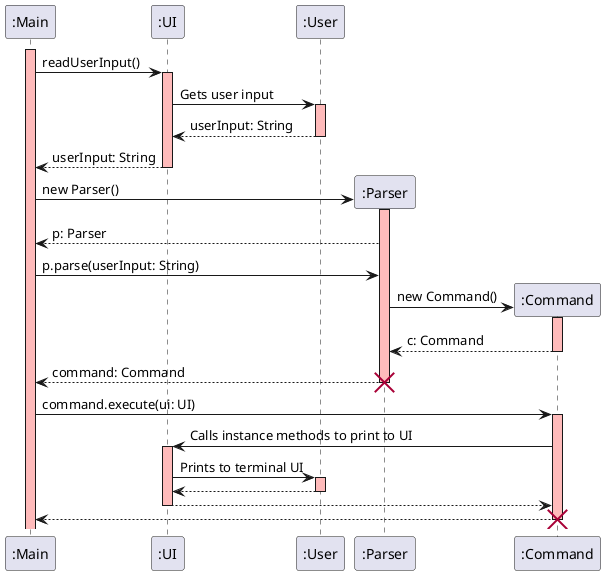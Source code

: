 @startuml
activate ":Main" #FFBBBB
":Main" -> ":UI": readUserInput()
activate ":UI" #FFBBBB


":UI" -> ":User": Gets user input
activate ":User" #FFBBBB
":User" --> ":UI": userInput: String
deactivate
":UI" --> ":Main": userInput: String
deactivate

create ":Parser"
":Main" -> ":Parser": new Parser()
activate ":Parser" #FFBBBB
":Parser" --> ":Main": p: Parser

":Main" -> ":Parser": p.parse(userInput: String)
create ":Command"
":Parser" -> ":Command": new Command()
activate ":Command" #FFBBBB
":Command" --> ":Parser": c: Command
deactivate
":Parser" --> ":Main": command: Command
destroy ":Parser"

":Main" -> ":Command": command.execute(ui: UI)
activate ":Command" #FFBBBB
":Command" -> ":UI": Calls instance methods to print to UI
activate ":UI" #FFBBBB
":UI" -> ":User": Prints to terminal UI
activate ":User" #FFBBBB
":User" --> ":UI"
deactivate
":UI" --> ":Command"
deactivate
":Command" --> ":Main"
destroy ":Command"
@enduml
